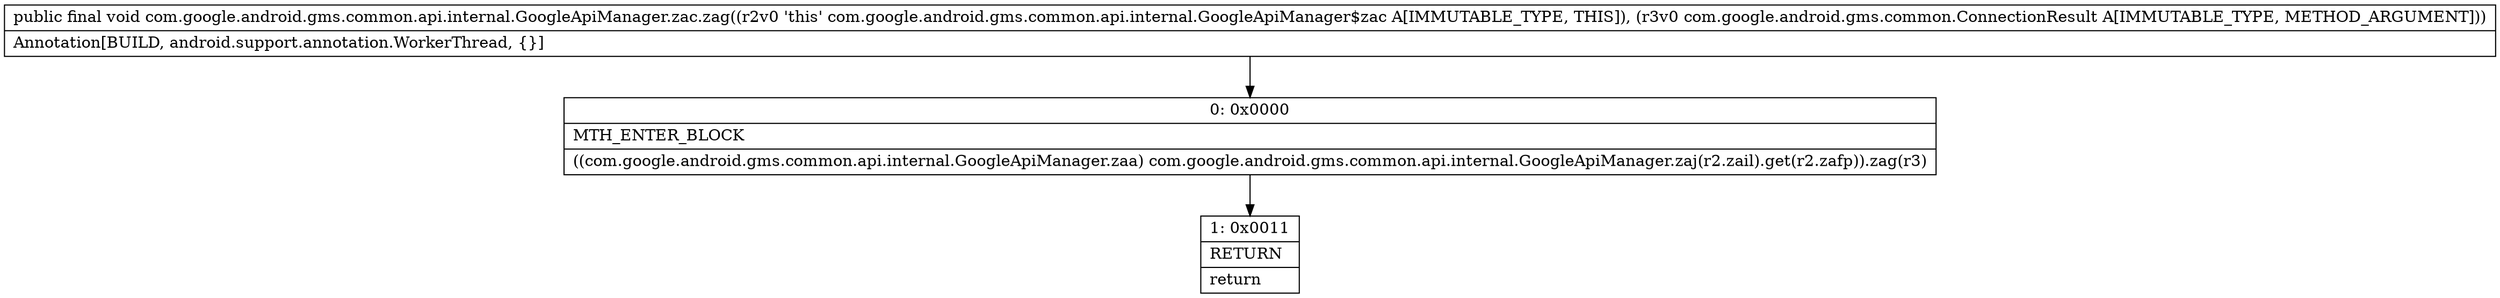 digraph "CFG forcom.google.android.gms.common.api.internal.GoogleApiManager.zac.zag(Lcom\/google\/android\/gms\/common\/ConnectionResult;)V" {
Node_0 [shape=record,label="{0\:\ 0x0000|MTH_ENTER_BLOCK\l|((com.google.android.gms.common.api.internal.GoogleApiManager.zaa) com.google.android.gms.common.api.internal.GoogleApiManager.zaj(r2.zail).get(r2.zafp)).zag(r3)\l}"];
Node_1 [shape=record,label="{1\:\ 0x0011|RETURN\l|return\l}"];
MethodNode[shape=record,label="{public final void com.google.android.gms.common.api.internal.GoogleApiManager.zac.zag((r2v0 'this' com.google.android.gms.common.api.internal.GoogleApiManager$zac A[IMMUTABLE_TYPE, THIS]), (r3v0 com.google.android.gms.common.ConnectionResult A[IMMUTABLE_TYPE, METHOD_ARGUMENT]))  | Annotation[BUILD, android.support.annotation.WorkerThread, \{\}]\l}"];
MethodNode -> Node_0;
Node_0 -> Node_1;
}

